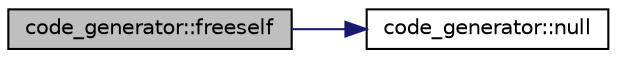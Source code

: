digraph "code_generator::freeself"
{
  edge [fontname="Helvetica",fontsize="10",labelfontname="Helvetica",labelfontsize="10"];
  node [fontname="Helvetica",fontsize="10",shape=record];
  rankdir="LR";
  Node68 [label="code_generator::freeself",height=0.2,width=0.4,color="black", fillcolor="grey75", style="filled", fontcolor="black"];
  Node68 -> Node69 [color="midnightblue",fontsize="10",style="solid",fontname="Helvetica"];
  Node69 [label="code_generator::null",height=0.2,width=0.4,color="black", fillcolor="white", style="filled",URL="$db/d37/classcode__generator.html#a181c47b8f842145208524a53d746b21e"];
}
